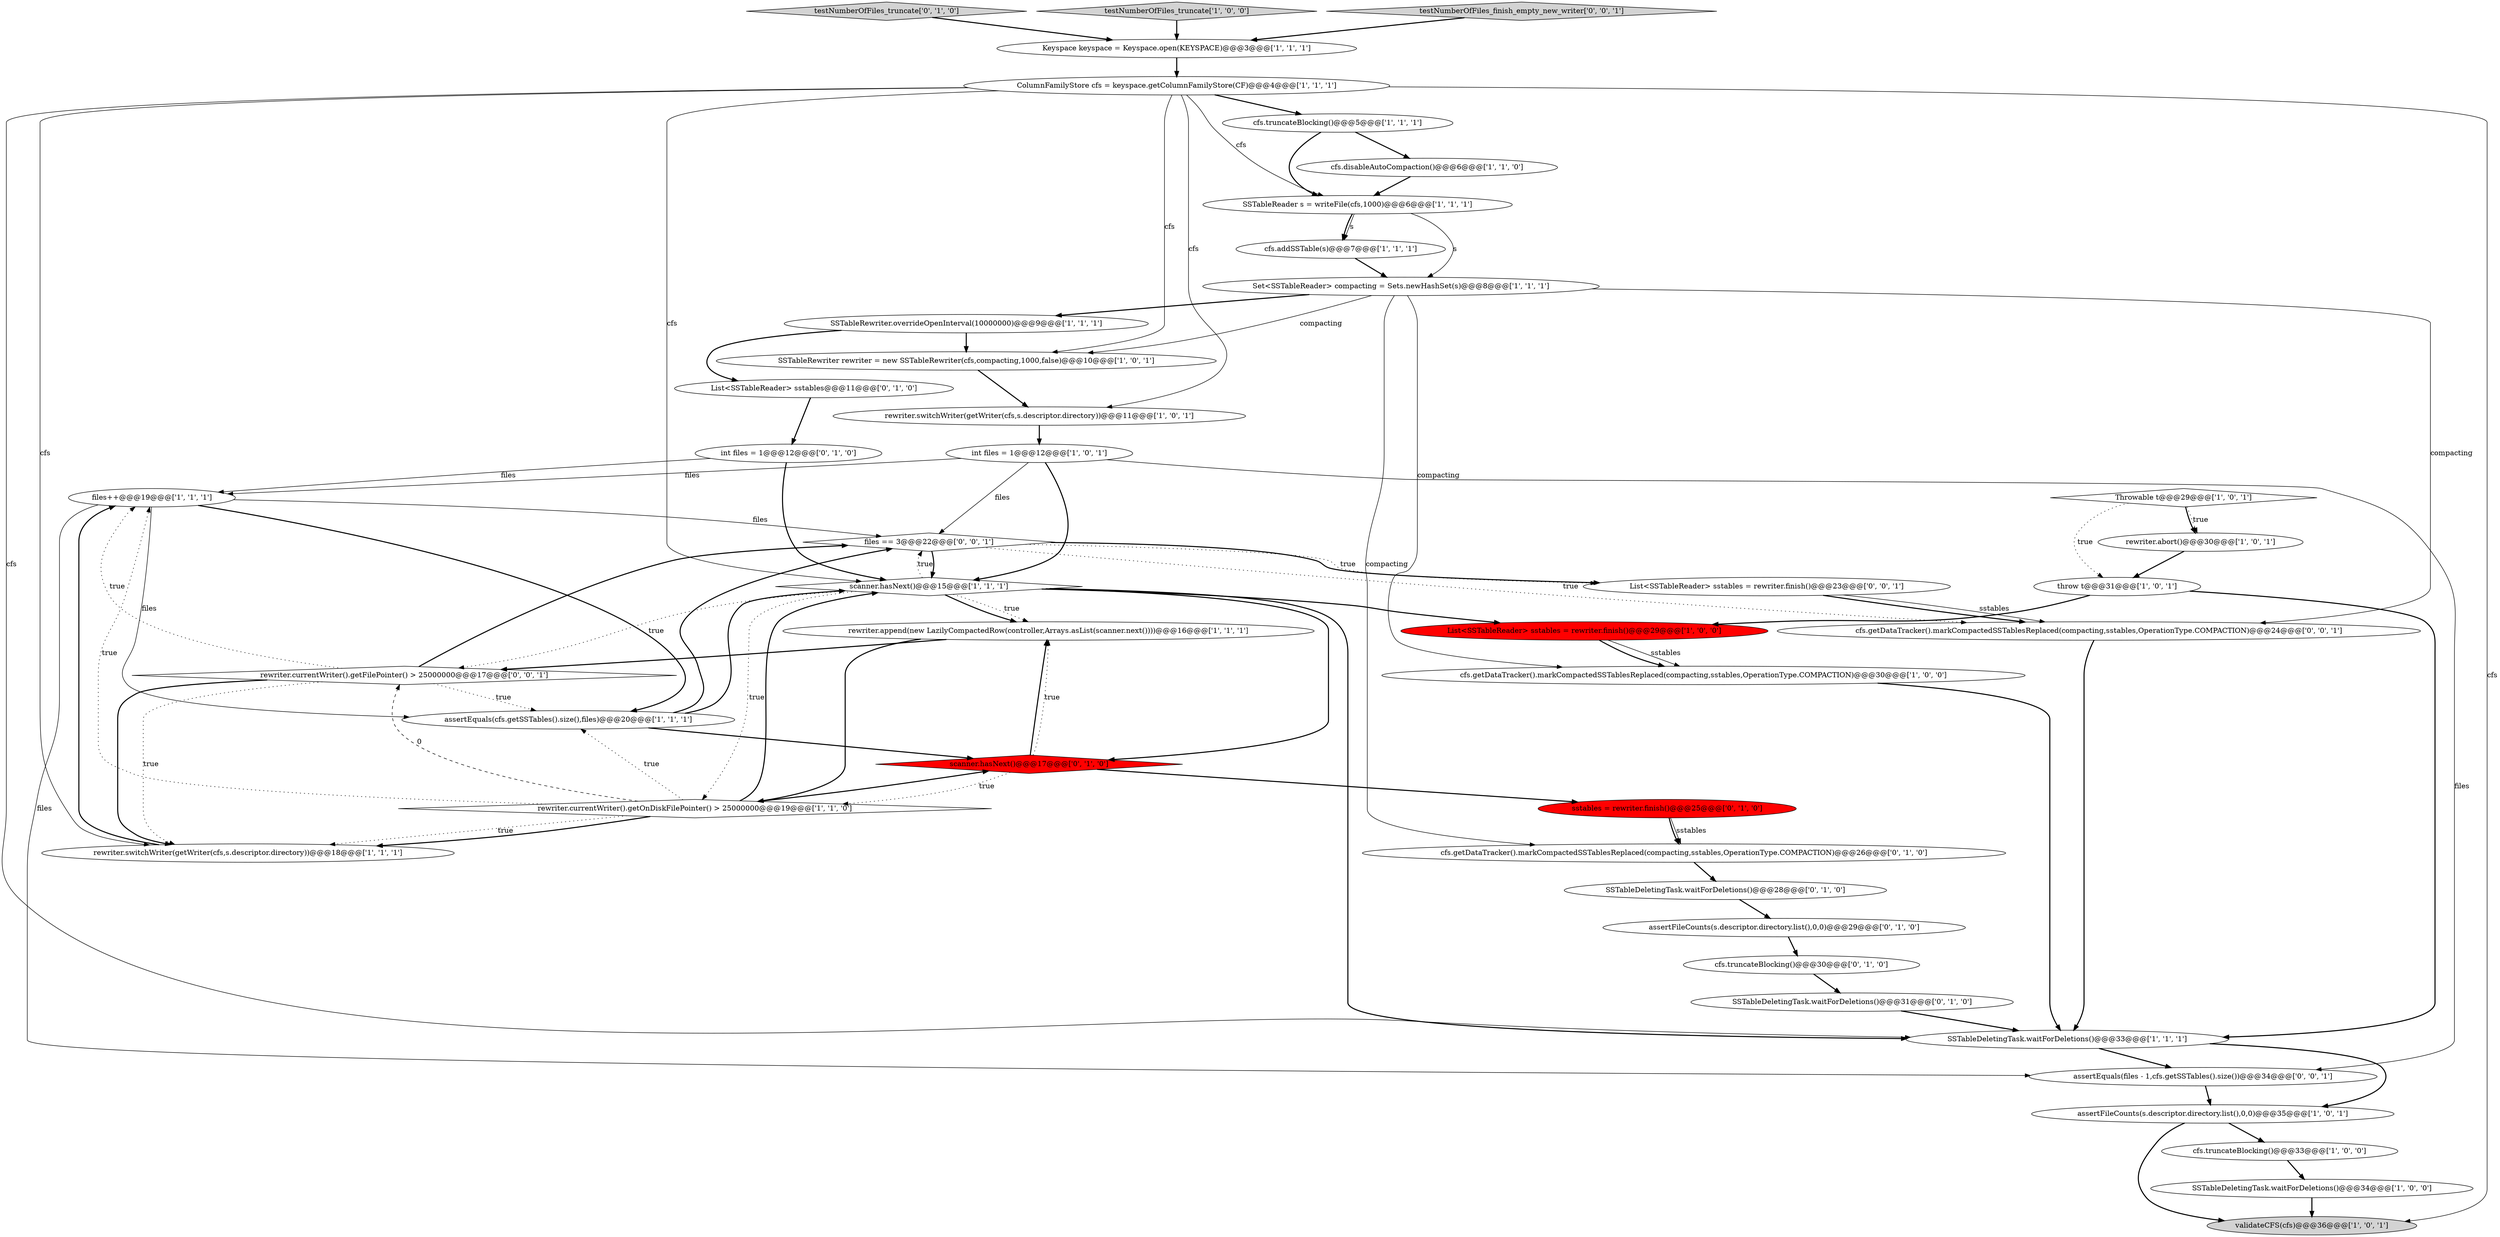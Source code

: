 digraph {
5 [style = filled, label = "cfs.truncateBlocking()@@@33@@@['1', '0', '0']", fillcolor = white, shape = ellipse image = "AAA0AAABBB1BBB"];
30 [style = filled, label = "assertFileCounts(s.descriptor.directory.list(),0,0)@@@29@@@['0', '1', '0']", fillcolor = white, shape = ellipse image = "AAA0AAABBB2BBB"];
10 [style = filled, label = "scanner.hasNext()@@@15@@@['1', '1', '1']", fillcolor = white, shape = diamond image = "AAA0AAABBB1BBB"];
16 [style = filled, label = "cfs.truncateBlocking()@@@5@@@['1', '1', '1']", fillcolor = white, shape = ellipse image = "AAA0AAABBB1BBB"];
21 [style = filled, label = "assertFileCounts(s.descriptor.directory.list(),0,0)@@@35@@@['1', '0', '1']", fillcolor = white, shape = ellipse image = "AAA0AAABBB1BBB"];
11 [style = filled, label = "rewriter.switchWriter(getWriter(cfs,s.descriptor.directory))@@@18@@@['1', '1', '1']", fillcolor = white, shape = ellipse image = "AAA0AAABBB1BBB"];
17 [style = filled, label = "rewriter.append(new LazilyCompactedRow(controller,Arrays.asList(scanner.next())))@@@16@@@['1', '1', '1']", fillcolor = white, shape = ellipse image = "AAA0AAABBB1BBB"];
40 [style = filled, label = "rewriter.currentWriter().getFilePointer() > 25000000@@@17@@@['0', '0', '1']", fillcolor = white, shape = diamond image = "AAA0AAABBB3BBB"];
35 [style = filled, label = "SSTableDeletingTask.waitForDeletions()@@@31@@@['0', '1', '0']", fillcolor = white, shape = ellipse image = "AAA0AAABBB2BBB"];
31 [style = filled, label = "int files = 1@@@12@@@['0', '1', '0']", fillcolor = white, shape = ellipse image = "AAA0AAABBB2BBB"];
28 [style = filled, label = "List<SSTableReader> sstables@@@11@@@['0', '1', '0']", fillcolor = white, shape = ellipse image = "AAA0AAABBB2BBB"];
19 [style = filled, label = "rewriter.abort()@@@30@@@['1', '0', '1']", fillcolor = white, shape = ellipse image = "AAA0AAABBB1BBB"];
38 [style = filled, label = "cfs.getDataTracker().markCompactedSSTablesReplaced(compacting,sstables,OperationType.COMPACTION)@@@24@@@['0', '0', '1']", fillcolor = white, shape = ellipse image = "AAA0AAABBB3BBB"];
29 [style = filled, label = "scanner.hasNext()@@@17@@@['0', '1', '0']", fillcolor = red, shape = diamond image = "AAA1AAABBB2BBB"];
37 [style = filled, label = "cfs.truncateBlocking()@@@30@@@['0', '1', '0']", fillcolor = white, shape = ellipse image = "AAA0AAABBB2BBB"];
43 [style = filled, label = "files == 3@@@22@@@['0', '0', '1']", fillcolor = white, shape = diamond image = "AAA0AAABBB3BBB"];
8 [style = filled, label = "Set<SSTableReader> compacting = Sets.newHashSet(s)@@@8@@@['1', '1', '1']", fillcolor = white, shape = ellipse image = "AAA0AAABBB1BBB"];
32 [style = filled, label = "SSTableDeletingTask.waitForDeletions()@@@28@@@['0', '1', '0']", fillcolor = white, shape = ellipse image = "AAA0AAABBB2BBB"];
4 [style = filled, label = "List<SSTableReader> sstables = rewriter.finish()@@@29@@@['1', '0', '0']", fillcolor = red, shape = ellipse image = "AAA1AAABBB1BBB"];
25 [style = filled, label = "assertEquals(cfs.getSSTables().size(),files)@@@20@@@['1', '1', '1']", fillcolor = white, shape = ellipse image = "AAA0AAABBB1BBB"];
24 [style = filled, label = "Keyspace keyspace = Keyspace.open(KEYSPACE)@@@3@@@['1', '1', '1']", fillcolor = white, shape = ellipse image = "AAA0AAABBB1BBB"];
15 [style = filled, label = "Throwable t@@@29@@@['1', '0', '1']", fillcolor = white, shape = diamond image = "AAA0AAABBB1BBB"];
0 [style = filled, label = "ColumnFamilyStore cfs = keyspace.getColumnFamilyStore(CF)@@@4@@@['1', '1', '1']", fillcolor = white, shape = ellipse image = "AAA0AAABBB1BBB"];
36 [style = filled, label = "testNumberOfFiles_truncate['0', '1', '0']", fillcolor = lightgray, shape = diamond image = "AAA0AAABBB2BBB"];
22 [style = filled, label = "validateCFS(cfs)@@@36@@@['1', '0', '1']", fillcolor = lightgray, shape = ellipse image = "AAA0AAABBB1BBB"];
33 [style = filled, label = "sstables = rewriter.finish()@@@25@@@['0', '1', '0']", fillcolor = red, shape = ellipse image = "AAA1AAABBB2BBB"];
34 [style = filled, label = "cfs.getDataTracker().markCompactedSSTablesReplaced(compacting,sstables,OperationType.COMPACTION)@@@26@@@['0', '1', '0']", fillcolor = white, shape = ellipse image = "AAA0AAABBB2BBB"];
18 [style = filled, label = "SSTableRewriter.overrideOpenInterval(10000000)@@@9@@@['1', '1', '1']", fillcolor = white, shape = ellipse image = "AAA0AAABBB1BBB"];
14 [style = filled, label = "files++@@@19@@@['1', '1', '1']", fillcolor = white, shape = ellipse image = "AAA0AAABBB1BBB"];
20 [style = filled, label = "cfs.getDataTracker().markCompactedSSTablesReplaced(compacting,sstables,OperationType.COMPACTION)@@@30@@@['1', '0', '0']", fillcolor = white, shape = ellipse image = "AAA0AAABBB1BBB"];
13 [style = filled, label = "SSTableDeletingTask.waitForDeletions()@@@34@@@['1', '0', '0']", fillcolor = white, shape = ellipse image = "AAA0AAABBB1BBB"];
39 [style = filled, label = "List<SSTableReader> sstables = rewriter.finish()@@@23@@@['0', '0', '1']", fillcolor = white, shape = ellipse image = "AAA0AAABBB3BBB"];
23 [style = filled, label = "SSTableDeletingTask.waitForDeletions()@@@33@@@['1', '1', '1']", fillcolor = white, shape = ellipse image = "AAA0AAABBB1BBB"];
7 [style = filled, label = "SSTableRewriter rewriter = new SSTableRewriter(cfs,compacting,1000,false)@@@10@@@['1', '0', '1']", fillcolor = white, shape = ellipse image = "AAA0AAABBB1BBB"];
26 [style = filled, label = "rewriter.switchWriter(getWriter(cfs,s.descriptor.directory))@@@11@@@['1', '0', '1']", fillcolor = white, shape = ellipse image = "AAA0AAABBB1BBB"];
2 [style = filled, label = "rewriter.currentWriter().getOnDiskFilePointer() > 25000000@@@19@@@['1', '1', '0']", fillcolor = white, shape = diamond image = "AAA0AAABBB1BBB"];
12 [style = filled, label = "testNumberOfFiles_truncate['1', '0', '0']", fillcolor = lightgray, shape = diamond image = "AAA0AAABBB1BBB"];
41 [style = filled, label = "testNumberOfFiles_finish_empty_new_writer['0', '0', '1']", fillcolor = lightgray, shape = diamond image = "AAA0AAABBB3BBB"];
9 [style = filled, label = "cfs.addSSTable(s)@@@7@@@['1', '1', '1']", fillcolor = white, shape = ellipse image = "AAA0AAABBB1BBB"];
42 [style = filled, label = "assertEquals(files - 1,cfs.getSSTables().size())@@@34@@@['0', '0', '1']", fillcolor = white, shape = ellipse image = "AAA0AAABBB3BBB"];
1 [style = filled, label = "throw t@@@31@@@['1', '0', '1']", fillcolor = white, shape = ellipse image = "AAA0AAABBB1BBB"];
6 [style = filled, label = "int files = 1@@@12@@@['1', '0', '1']", fillcolor = white, shape = ellipse image = "AAA0AAABBB1BBB"];
3 [style = filled, label = "SSTableReader s = writeFile(cfs,1000)@@@6@@@['1', '1', '1']", fillcolor = white, shape = ellipse image = "AAA0AAABBB1BBB"];
27 [style = filled, label = "cfs.disableAutoCompaction()@@@6@@@['1', '1', '0']", fillcolor = white, shape = ellipse image = "AAA0AAABBB1BBB"];
14->25 [style = bold, label=""];
0->23 [style = solid, label="cfs"];
29->2 [style = dotted, label="true"];
11->14 [style = bold, label=""];
25->43 [style = bold, label=""];
10->17 [style = bold, label=""];
25->29 [style = bold, label=""];
6->42 [style = solid, label="files"];
4->20 [style = solid, label="sstables"];
1->23 [style = bold, label=""];
7->26 [style = bold, label=""];
2->11 [style = dotted, label="true"];
2->25 [style = dotted, label="true"];
19->1 [style = bold, label=""];
35->23 [style = bold, label=""];
40->11 [style = bold, label=""];
36->24 [style = bold, label=""];
8->38 [style = solid, label="compacting"];
39->38 [style = bold, label=""];
25->10 [style = bold, label=""];
34->32 [style = bold, label=""];
13->22 [style = bold, label=""];
42->21 [style = bold, label=""];
6->43 [style = solid, label="files"];
0->11 [style = solid, label="cfs"];
16->3 [style = bold, label=""];
1->4 [style = bold, label=""];
24->0 [style = bold, label=""];
8->18 [style = bold, label=""];
10->43 [style = dotted, label="true"];
26->6 [style = bold, label=""];
9->8 [style = bold, label=""];
18->28 [style = bold, label=""];
8->7 [style = solid, label="compacting"];
20->23 [style = bold, label=""];
17->2 [style = bold, label=""];
21->22 [style = bold, label=""];
14->25 [style = solid, label="files"];
43->10 [style = bold, label=""];
0->10 [style = solid, label="cfs"];
18->7 [style = bold, label=""];
0->7 [style = solid, label="cfs"];
8->20 [style = solid, label="compacting"];
43->38 [style = dotted, label="true"];
0->16 [style = bold, label=""];
29->17 [style = dotted, label="true"];
29->17 [style = bold, label=""];
16->27 [style = bold, label=""];
28->31 [style = bold, label=""];
3->9 [style = solid, label="s"];
17->40 [style = bold, label=""];
0->26 [style = solid, label="cfs"];
12->24 [style = bold, label=""];
15->19 [style = bold, label=""];
2->10 [style = bold, label=""];
32->30 [style = bold, label=""];
14->42 [style = solid, label="files"];
23->42 [style = bold, label=""];
10->17 [style = dotted, label="true"];
3->9 [style = bold, label=""];
40->14 [style = dotted, label="true"];
21->5 [style = bold, label=""];
31->14 [style = solid, label="files"];
39->38 [style = solid, label="sstables"];
10->2 [style = dotted, label="true"];
31->10 [style = bold, label=""];
10->23 [style = bold, label=""];
6->10 [style = bold, label=""];
5->13 [style = bold, label=""];
4->20 [style = bold, label=""];
2->14 [style = dotted, label="true"];
37->35 [style = bold, label=""];
40->43 [style = bold, label=""];
40->25 [style = dotted, label="true"];
43->39 [style = bold, label=""];
10->40 [style = dotted, label="true"];
2->11 [style = bold, label=""];
0->22 [style = solid, label="cfs"];
33->34 [style = solid, label="sstables"];
0->3 [style = solid, label="cfs"];
3->8 [style = solid, label="s"];
41->24 [style = bold, label=""];
27->3 [style = bold, label=""];
8->34 [style = solid, label="compacting"];
38->23 [style = bold, label=""];
30->37 [style = bold, label=""];
29->33 [style = bold, label=""];
23->21 [style = bold, label=""];
10->29 [style = bold, label=""];
40->11 [style = dotted, label="true"];
15->19 [style = dotted, label="true"];
15->1 [style = dotted, label="true"];
10->4 [style = bold, label=""];
6->14 [style = solid, label="files"];
2->40 [style = dashed, label="0"];
14->43 [style = solid, label="files"];
2->29 [style = bold, label=""];
33->34 [style = bold, label=""];
43->39 [style = dotted, label="true"];
}
